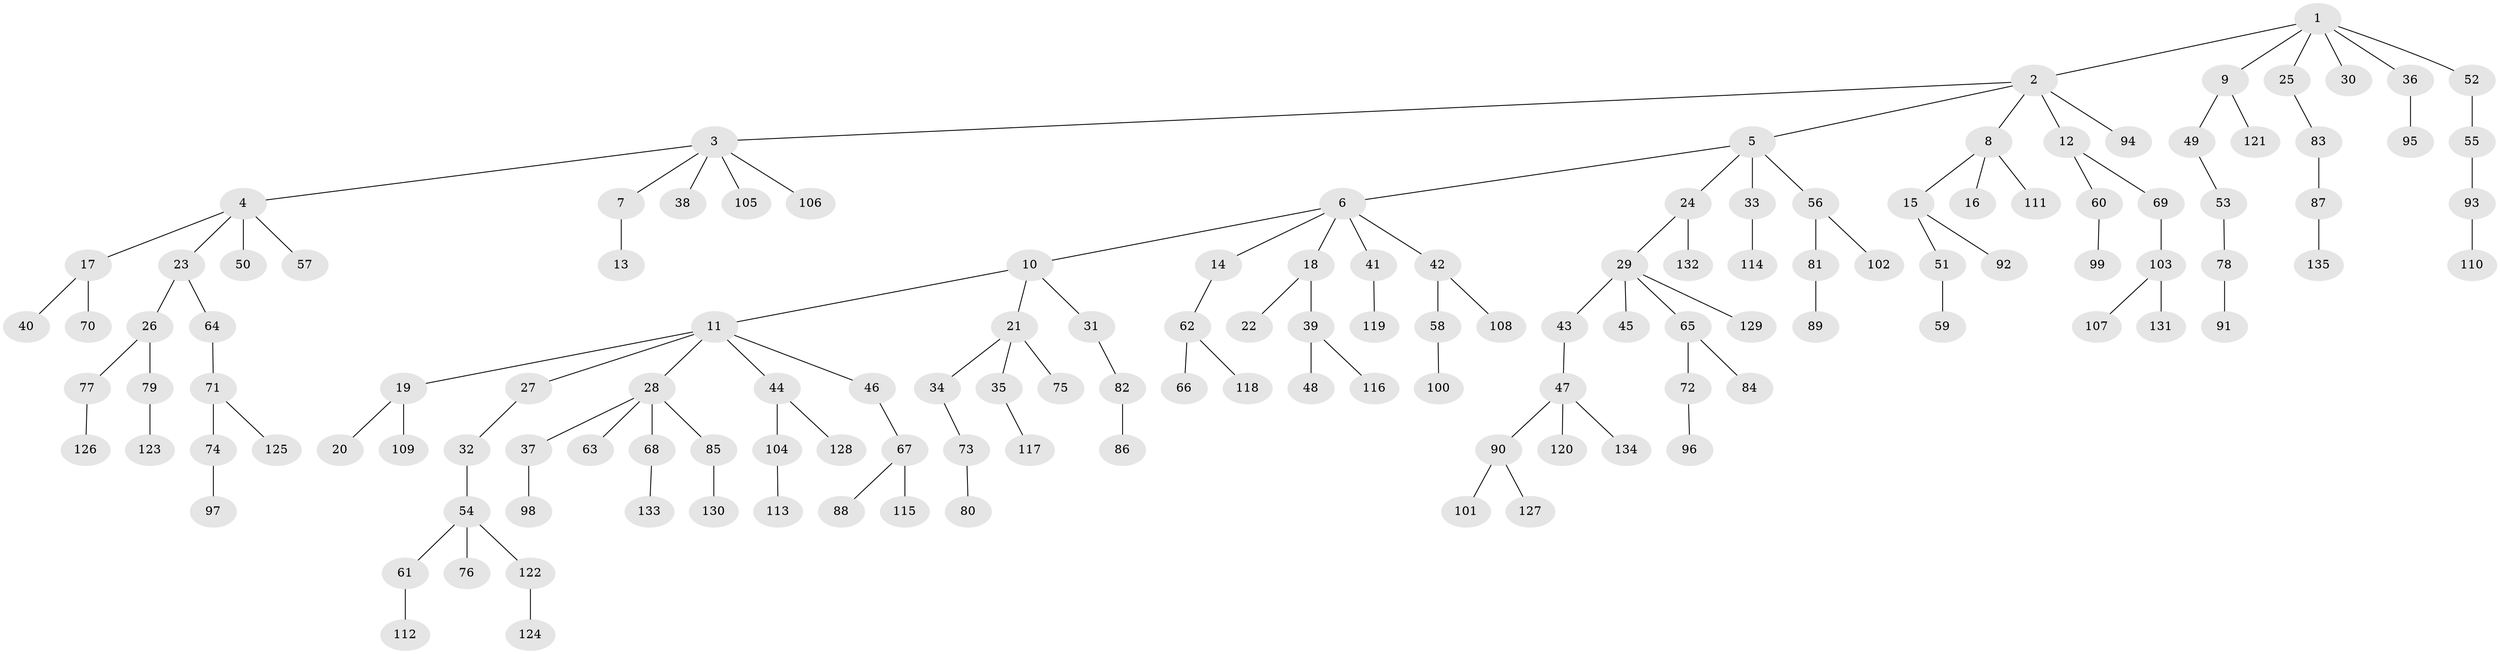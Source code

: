 // Generated by graph-tools (version 1.1) at 2025/53/03/09/25 04:53:21]
// undirected, 135 vertices, 134 edges
graph export_dot {
graph [start="1"]
  node [color=gray90,style=filled];
  1;
  2;
  3;
  4;
  5;
  6;
  7;
  8;
  9;
  10;
  11;
  12;
  13;
  14;
  15;
  16;
  17;
  18;
  19;
  20;
  21;
  22;
  23;
  24;
  25;
  26;
  27;
  28;
  29;
  30;
  31;
  32;
  33;
  34;
  35;
  36;
  37;
  38;
  39;
  40;
  41;
  42;
  43;
  44;
  45;
  46;
  47;
  48;
  49;
  50;
  51;
  52;
  53;
  54;
  55;
  56;
  57;
  58;
  59;
  60;
  61;
  62;
  63;
  64;
  65;
  66;
  67;
  68;
  69;
  70;
  71;
  72;
  73;
  74;
  75;
  76;
  77;
  78;
  79;
  80;
  81;
  82;
  83;
  84;
  85;
  86;
  87;
  88;
  89;
  90;
  91;
  92;
  93;
  94;
  95;
  96;
  97;
  98;
  99;
  100;
  101;
  102;
  103;
  104;
  105;
  106;
  107;
  108;
  109;
  110;
  111;
  112;
  113;
  114;
  115;
  116;
  117;
  118;
  119;
  120;
  121;
  122;
  123;
  124;
  125;
  126;
  127;
  128;
  129;
  130;
  131;
  132;
  133;
  134;
  135;
  1 -- 2;
  1 -- 9;
  1 -- 25;
  1 -- 30;
  1 -- 36;
  1 -- 52;
  2 -- 3;
  2 -- 5;
  2 -- 8;
  2 -- 12;
  2 -- 94;
  3 -- 4;
  3 -- 7;
  3 -- 38;
  3 -- 105;
  3 -- 106;
  4 -- 17;
  4 -- 23;
  4 -- 50;
  4 -- 57;
  5 -- 6;
  5 -- 24;
  5 -- 33;
  5 -- 56;
  6 -- 10;
  6 -- 14;
  6 -- 18;
  6 -- 41;
  6 -- 42;
  7 -- 13;
  8 -- 15;
  8 -- 16;
  8 -- 111;
  9 -- 49;
  9 -- 121;
  10 -- 11;
  10 -- 21;
  10 -- 31;
  11 -- 19;
  11 -- 27;
  11 -- 28;
  11 -- 44;
  11 -- 46;
  12 -- 60;
  12 -- 69;
  14 -- 62;
  15 -- 51;
  15 -- 92;
  17 -- 40;
  17 -- 70;
  18 -- 22;
  18 -- 39;
  19 -- 20;
  19 -- 109;
  21 -- 34;
  21 -- 35;
  21 -- 75;
  23 -- 26;
  23 -- 64;
  24 -- 29;
  24 -- 132;
  25 -- 83;
  26 -- 77;
  26 -- 79;
  27 -- 32;
  28 -- 37;
  28 -- 63;
  28 -- 68;
  28 -- 85;
  29 -- 43;
  29 -- 45;
  29 -- 65;
  29 -- 129;
  31 -- 82;
  32 -- 54;
  33 -- 114;
  34 -- 73;
  35 -- 117;
  36 -- 95;
  37 -- 98;
  39 -- 48;
  39 -- 116;
  41 -- 119;
  42 -- 58;
  42 -- 108;
  43 -- 47;
  44 -- 104;
  44 -- 128;
  46 -- 67;
  47 -- 90;
  47 -- 120;
  47 -- 134;
  49 -- 53;
  51 -- 59;
  52 -- 55;
  53 -- 78;
  54 -- 61;
  54 -- 76;
  54 -- 122;
  55 -- 93;
  56 -- 81;
  56 -- 102;
  58 -- 100;
  60 -- 99;
  61 -- 112;
  62 -- 66;
  62 -- 118;
  64 -- 71;
  65 -- 72;
  65 -- 84;
  67 -- 88;
  67 -- 115;
  68 -- 133;
  69 -- 103;
  71 -- 74;
  71 -- 125;
  72 -- 96;
  73 -- 80;
  74 -- 97;
  77 -- 126;
  78 -- 91;
  79 -- 123;
  81 -- 89;
  82 -- 86;
  83 -- 87;
  85 -- 130;
  87 -- 135;
  90 -- 101;
  90 -- 127;
  93 -- 110;
  103 -- 107;
  103 -- 131;
  104 -- 113;
  122 -- 124;
}

